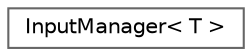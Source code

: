 digraph "Graphical Class Hierarchy"
{
 // LATEX_PDF_SIZE
  bgcolor="transparent";
  edge [fontname=Helvetica,fontsize=10,labelfontname=Helvetica,labelfontsize=10];
  node [fontname=Helvetica,fontsize=10,shape=box,height=0.2,width=0.4];
  rankdir="LR";
  Node0 [id="Node000000",label="InputManager\< T \>",height=0.2,width=0.4,color="grey40", fillcolor="white", style="filled",URL="$class_input_manager.html",tooltip=" "];
}
